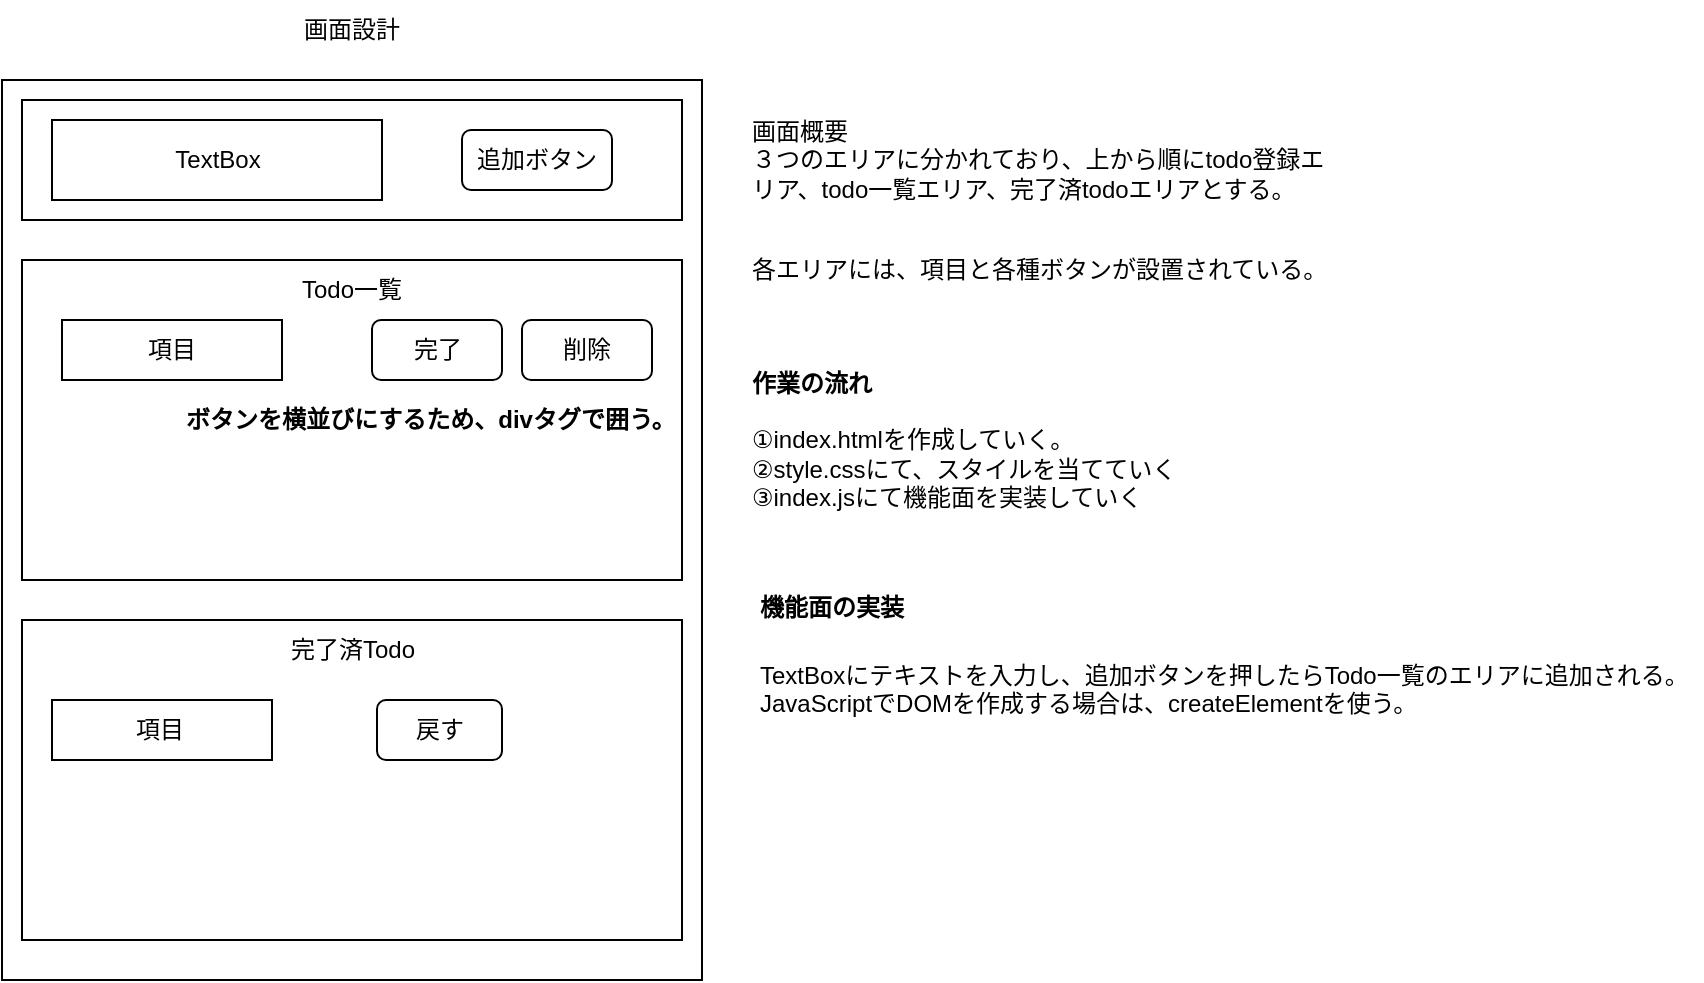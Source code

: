 <mxfile>
    <diagram id="I3fcsa-FJF0cUGwwKhgH" name="ページ1">
        <mxGraphModel dx="755" dy="440" grid="1" gridSize="10" guides="1" tooltips="1" connect="1" arrows="1" fold="1" page="1" pageScale="1" pageWidth="827" pageHeight="1169" math="0" shadow="0">
            <root>
                <mxCell id="0"/>
                <mxCell id="1" parent="0"/>
                <mxCell id="2" value="" style="rounded=0;whiteSpace=wrap;html=1;" parent="1" vertex="1">
                    <mxGeometry x="40" y="40" width="350" height="450" as="geometry"/>
                </mxCell>
                <mxCell id="3" value="画面設計" style="text;html=1;strokeColor=none;fillColor=none;align=center;verticalAlign=middle;whiteSpace=wrap;rounded=0;" parent="1" vertex="1">
                    <mxGeometry x="185" width="60" height="30" as="geometry"/>
                </mxCell>
                <mxCell id="4" value="" style="rounded=0;whiteSpace=wrap;html=1;" parent="1" vertex="1">
                    <mxGeometry x="50" y="130" width="330" height="160" as="geometry"/>
                </mxCell>
                <mxCell id="5" value="" style="rounded=0;whiteSpace=wrap;html=1;" parent="1" vertex="1">
                    <mxGeometry x="50" y="50" width="330" height="60" as="geometry"/>
                </mxCell>
                <mxCell id="6" value="" style="rounded=0;whiteSpace=wrap;html=1;" parent="1" vertex="1">
                    <mxGeometry x="50" y="310" width="330" height="160" as="geometry"/>
                </mxCell>
                <mxCell id="7" value="画面概要&lt;br&gt;３つのエリアに分かれており、上から順にtodo登録エリア、todo一覧エリア、完了済todoエリアとする。" style="text;html=1;strokeColor=none;fillColor=none;align=left;verticalAlign=middle;whiteSpace=wrap;rounded=0;" parent="1" vertex="1">
                    <mxGeometry x="413" y="30" width="290" height="100" as="geometry"/>
                </mxCell>
                <mxCell id="8" value="" style="rounded=0;whiteSpace=wrap;html=1;" parent="1" vertex="1">
                    <mxGeometry x="65" y="60" width="165" height="40" as="geometry"/>
                </mxCell>
                <mxCell id="9" value="" style="rounded=1;whiteSpace=wrap;html=1;" parent="1" vertex="1">
                    <mxGeometry x="270" y="65" width="75" height="30" as="geometry"/>
                </mxCell>
                <mxCell id="10" value="TextBox" style="text;html=1;strokeColor=none;fillColor=none;align=center;verticalAlign=middle;whiteSpace=wrap;rounded=0;" parent="1" vertex="1">
                    <mxGeometry x="117.5" y="65" width="60" height="30" as="geometry"/>
                </mxCell>
                <mxCell id="11" value="追加ボタン" style="text;html=1;strokeColor=none;fillColor=none;align=center;verticalAlign=middle;whiteSpace=wrap;rounded=0;" parent="1" vertex="1">
                    <mxGeometry x="271.25" y="65" width="72.5" height="30" as="geometry"/>
                </mxCell>
                <mxCell id="12" value="完了済Todo" style="text;html=1;strokeColor=none;fillColor=none;align=center;verticalAlign=middle;whiteSpace=wrap;rounded=0;" parent="1" vertex="1">
                    <mxGeometry x="167.5" y="310" width="95" height="30" as="geometry"/>
                </mxCell>
                <mxCell id="13" value="Todo一覧" style="text;html=1;strokeColor=none;fillColor=none;align=center;verticalAlign=middle;whiteSpace=wrap;rounded=0;" parent="1" vertex="1">
                    <mxGeometry x="185" y="130" width="60" height="30" as="geometry"/>
                </mxCell>
                <mxCell id="14" value="削除" style="text;html=1;strokeColor=none;fillColor=none;align=center;verticalAlign=middle;whiteSpace=wrap;rounded=0;" parent="1" vertex="1">
                    <mxGeometry x="296.25" y="160" width="72.5" height="30" as="geometry"/>
                </mxCell>
                <mxCell id="15" value="追加ボタン" style="text;html=1;strokeColor=none;fillColor=none;align=center;verticalAlign=middle;whiteSpace=wrap;rounded=0;" parent="1" vertex="1">
                    <mxGeometry x="88.75" y="160" width="72.5" height="30" as="geometry"/>
                </mxCell>
                <mxCell id="17" value="項目" style="rounded=0;whiteSpace=wrap;html=1;" parent="1" vertex="1">
                    <mxGeometry x="70" y="160" width="110" height="30" as="geometry"/>
                </mxCell>
                <mxCell id="18" value="" style="rounded=1;whiteSpace=wrap;html=1;" parent="1" vertex="1">
                    <mxGeometry x="225" y="160" width="65" height="30" as="geometry"/>
                </mxCell>
                <mxCell id="19" value="削除" style="rounded=1;whiteSpace=wrap;html=1;" parent="1" vertex="1">
                    <mxGeometry x="300" y="160" width="65" height="30" as="geometry"/>
                </mxCell>
                <mxCell id="20" value="完了" style="text;html=1;strokeColor=none;fillColor=none;align=center;verticalAlign=middle;whiteSpace=wrap;rounded=0;" parent="1" vertex="1">
                    <mxGeometry x="227.5" y="160" width="60" height="30" as="geometry"/>
                </mxCell>
                <mxCell id="21" value="" style="rounded=0;whiteSpace=wrap;html=1;" parent="1" vertex="1">
                    <mxGeometry x="65" y="350" width="110" height="30" as="geometry"/>
                </mxCell>
                <mxCell id="22" value="項目" style="text;html=1;strokeColor=none;fillColor=none;align=center;verticalAlign=middle;whiteSpace=wrap;rounded=0;" parent="1" vertex="1">
                    <mxGeometry x="88.75" y="350" width="60" height="30" as="geometry"/>
                </mxCell>
                <mxCell id="23" value="" style="rounded=1;whiteSpace=wrap;html=1;" parent="1" vertex="1">
                    <mxGeometry x="227.5" y="350" width="62.5" height="30" as="geometry"/>
                </mxCell>
                <mxCell id="24" value="戻す" style="text;html=1;strokeColor=none;fillColor=none;align=center;verticalAlign=middle;whiteSpace=wrap;rounded=0;" parent="1" vertex="1">
                    <mxGeometry x="228.75" y="350" width="60" height="30" as="geometry"/>
                </mxCell>
                <mxCell id="25" value="各エリアには、項目と各種ボタンが設置されている。" style="text;html=1;strokeColor=none;fillColor=none;align=left;verticalAlign=middle;whiteSpace=wrap;rounded=0;" parent="1" vertex="1">
                    <mxGeometry x="413" y="120" width="297" height="30" as="geometry"/>
                </mxCell>
                <mxCell id="26" value="&lt;b&gt;作業の流れ&lt;/b&gt;&lt;br&gt;&lt;br&gt;①index.htmlを作成していく。&lt;br&gt;②style.cssにて、スタイルを当てていく&lt;br&gt;③index.jsにて機能面を実装していく" style="text;html=1;strokeColor=none;fillColor=none;align=left;verticalAlign=middle;whiteSpace=wrap;rounded=0;" parent="1" vertex="1">
                    <mxGeometry x="413" y="160" width="287" height="120" as="geometry"/>
                </mxCell>
                <mxCell id="27" value="&lt;b&gt;ボタンを横並びにするため、divタグで囲う。&lt;/b&gt;" style="text;html=1;strokeColor=none;fillColor=none;align=left;verticalAlign=middle;whiteSpace=wrap;rounded=0;" vertex="1" parent="1">
                    <mxGeometry x="130" y="150" width="287" height="120" as="geometry"/>
                </mxCell>
                <mxCell id="28" value="&lt;h1&gt;&lt;font style=&quot;font-size: 12px&quot;&gt;機能面の実装&lt;/font&gt;&lt;/h1&gt;&lt;div&gt;TextBoxにテキストを入力し、追加ボタンを押したらTodo一覧のエリアに追加される。&lt;/div&gt;&lt;div&gt;JavaScriptでDOMを作成する場合は、createElementを使う。&lt;/div&gt;&lt;div&gt;&lt;br&gt;&lt;/div&gt;" style="text;html=1;strokeColor=none;fillColor=none;spacing=5;spacingTop=-20;whiteSpace=wrap;overflow=hidden;rounded=0;" vertex="1" parent="1">
                    <mxGeometry x="414" y="280" width="476" height="120" as="geometry"/>
                </mxCell>
            </root>
        </mxGraphModel>
    </diagram>
</mxfile>